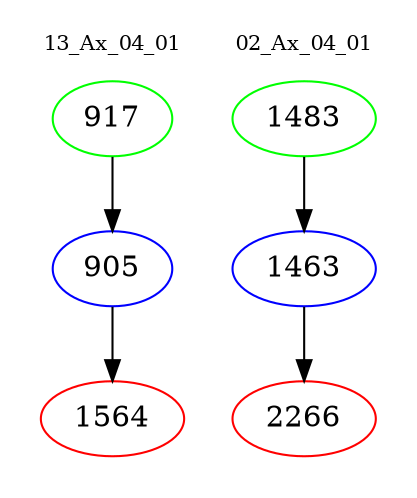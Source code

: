 digraph{
subgraph cluster_0 {
color = white
label = "13_Ax_04_01";
fontsize=10;
T0_917 [label="917", color="green"]
T0_917 -> T0_905 [color="black"]
T0_905 [label="905", color="blue"]
T0_905 -> T0_1564 [color="black"]
T0_1564 [label="1564", color="red"]
}
subgraph cluster_1 {
color = white
label = "02_Ax_04_01";
fontsize=10;
T1_1483 [label="1483", color="green"]
T1_1483 -> T1_1463 [color="black"]
T1_1463 [label="1463", color="blue"]
T1_1463 -> T1_2266 [color="black"]
T1_2266 [label="2266", color="red"]
}
}
